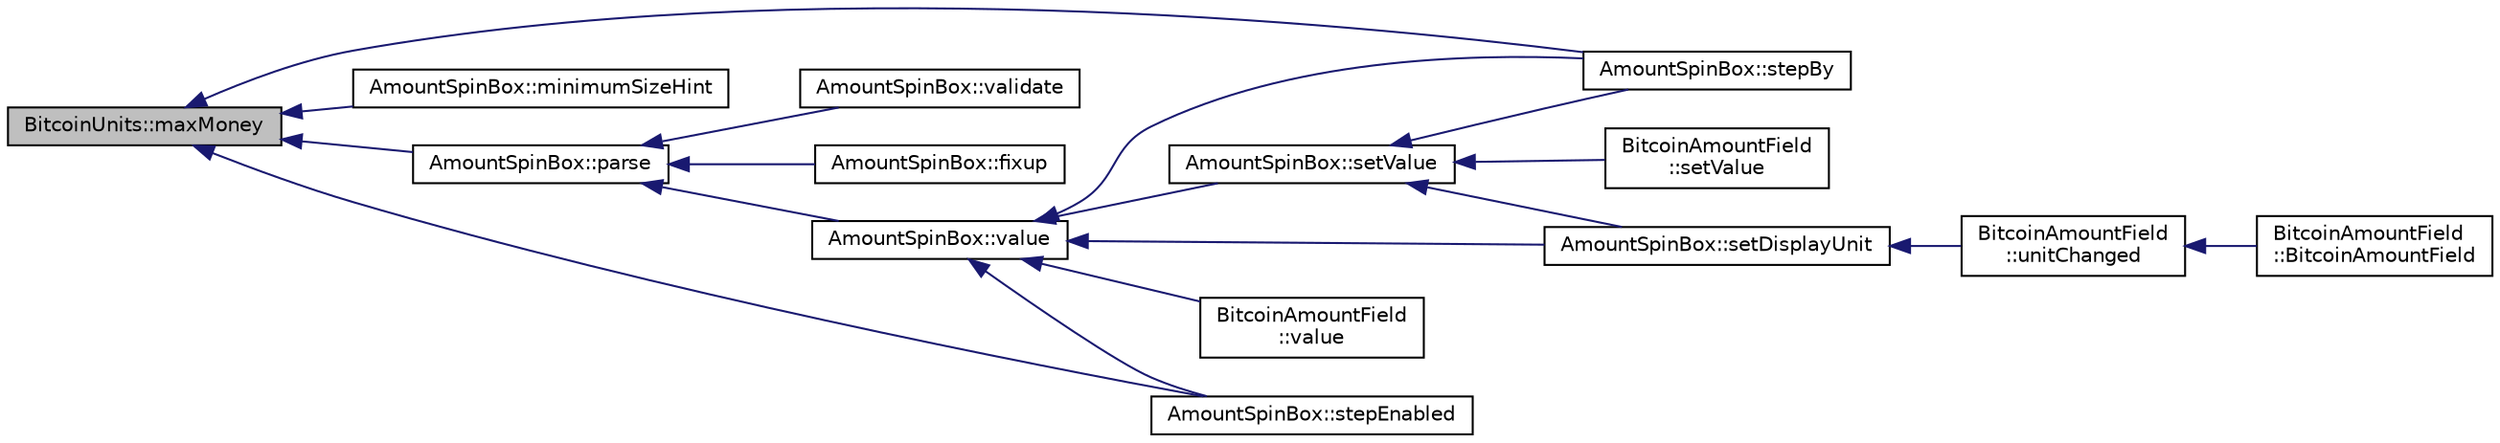 digraph "BitcoinUnits::maxMoney"
{
  edge [fontname="Helvetica",fontsize="10",labelfontname="Helvetica",labelfontsize="10"];
  node [fontname="Helvetica",fontsize="10",shape=record];
  rankdir="LR";
  Node363 [label="BitcoinUnits::maxMoney",height=0.2,width=0.4,color="black", fillcolor="grey75", style="filled", fontcolor="black"];
  Node363 -> Node364 [dir="back",color="midnightblue",fontsize="10",style="solid",fontname="Helvetica"];
  Node364 [label="AmountSpinBox::stepBy",height=0.2,width=0.4,color="black", fillcolor="white", style="filled",URL="$class_amount_spin_box.html#a055616d98771e6fcef3ee225d7b09ee9"];
  Node363 -> Node365 [dir="back",color="midnightblue",fontsize="10",style="solid",fontname="Helvetica"];
  Node365 [label="AmountSpinBox::minimumSizeHint",height=0.2,width=0.4,color="black", fillcolor="white", style="filled",URL="$class_amount_spin_box.html#a40ee094061b19892825e7b30d3825ded"];
  Node363 -> Node366 [dir="back",color="midnightblue",fontsize="10",style="solid",fontname="Helvetica"];
  Node366 [label="AmountSpinBox::parse",height=0.2,width=0.4,color="black", fillcolor="white", style="filled",URL="$class_amount_spin_box.html#a487085fe9dc6d6aaa1d2e2a55852f587",tooltip="Parse a string into a number of base monetary units and return validity. "];
  Node366 -> Node367 [dir="back",color="midnightblue",fontsize="10",style="solid",fontname="Helvetica"];
  Node367 [label="AmountSpinBox::validate",height=0.2,width=0.4,color="black", fillcolor="white", style="filled",URL="$class_amount_spin_box.html#afebc9df8aca245c93d460a48675586e1"];
  Node366 -> Node368 [dir="back",color="midnightblue",fontsize="10",style="solid",fontname="Helvetica"];
  Node368 [label="AmountSpinBox::fixup",height=0.2,width=0.4,color="black", fillcolor="white", style="filled",URL="$class_amount_spin_box.html#a082bac9de36ad4bb0c0f2d5d42f0acc6"];
  Node366 -> Node369 [dir="back",color="midnightblue",fontsize="10",style="solid",fontname="Helvetica"];
  Node369 [label="AmountSpinBox::value",height=0.2,width=0.4,color="black", fillcolor="white", style="filled",URL="$class_amount_spin_box.html#ab7e522a441231ceaeeb0682ec62a06a9"];
  Node369 -> Node370 [dir="back",color="midnightblue",fontsize="10",style="solid",fontname="Helvetica"];
  Node370 [label="AmountSpinBox::setValue",height=0.2,width=0.4,color="black", fillcolor="white", style="filled",URL="$class_amount_spin_box.html#aca3825a8e5735dd99d3fa9665afb614c"];
  Node370 -> Node364 [dir="back",color="midnightblue",fontsize="10",style="solid",fontname="Helvetica"];
  Node370 -> Node371 [dir="back",color="midnightblue",fontsize="10",style="solid",fontname="Helvetica"];
  Node371 [label="AmountSpinBox::setDisplayUnit",height=0.2,width=0.4,color="black", fillcolor="white", style="filled",URL="$class_amount_spin_box.html#aef946e84b685f35c02782b50f4cce842"];
  Node371 -> Node372 [dir="back",color="midnightblue",fontsize="10",style="solid",fontname="Helvetica"];
  Node372 [label="BitcoinAmountField\l::unitChanged",height=0.2,width=0.4,color="black", fillcolor="white", style="filled",URL="$class_bitcoin_amount_field.html#a5cee72f97d1a77da3514197aaf2ea6c5"];
  Node372 -> Node373 [dir="back",color="midnightblue",fontsize="10",style="solid",fontname="Helvetica"];
  Node373 [label="BitcoinAmountField\l::BitcoinAmountField",height=0.2,width=0.4,color="black", fillcolor="white", style="filled",URL="$class_bitcoin_amount_field.html#a94510575103488c6f2319aada366aca5"];
  Node370 -> Node374 [dir="back",color="midnightblue",fontsize="10",style="solid",fontname="Helvetica"];
  Node374 [label="BitcoinAmountField\l::setValue",height=0.2,width=0.4,color="black", fillcolor="white", style="filled",URL="$class_bitcoin_amount_field.html#ad34b8770f7acfc23be8a8780ad8742fe"];
  Node369 -> Node364 [dir="back",color="midnightblue",fontsize="10",style="solid",fontname="Helvetica"];
  Node369 -> Node371 [dir="back",color="midnightblue",fontsize="10",style="solid",fontname="Helvetica"];
  Node369 -> Node375 [dir="back",color="midnightblue",fontsize="10",style="solid",fontname="Helvetica"];
  Node375 [label="AmountSpinBox::stepEnabled",height=0.2,width=0.4,color="black", fillcolor="white", style="filled",URL="$class_amount_spin_box.html#aab6a98db725aa53d43f7863c831d6d7f"];
  Node369 -> Node376 [dir="back",color="midnightblue",fontsize="10",style="solid",fontname="Helvetica"];
  Node376 [label="BitcoinAmountField\l::value",height=0.2,width=0.4,color="black", fillcolor="white", style="filled",URL="$class_bitcoin_amount_field.html#a2d9051926a2eb1ca799408a545622420"];
  Node363 -> Node375 [dir="back",color="midnightblue",fontsize="10",style="solid",fontname="Helvetica"];
}
